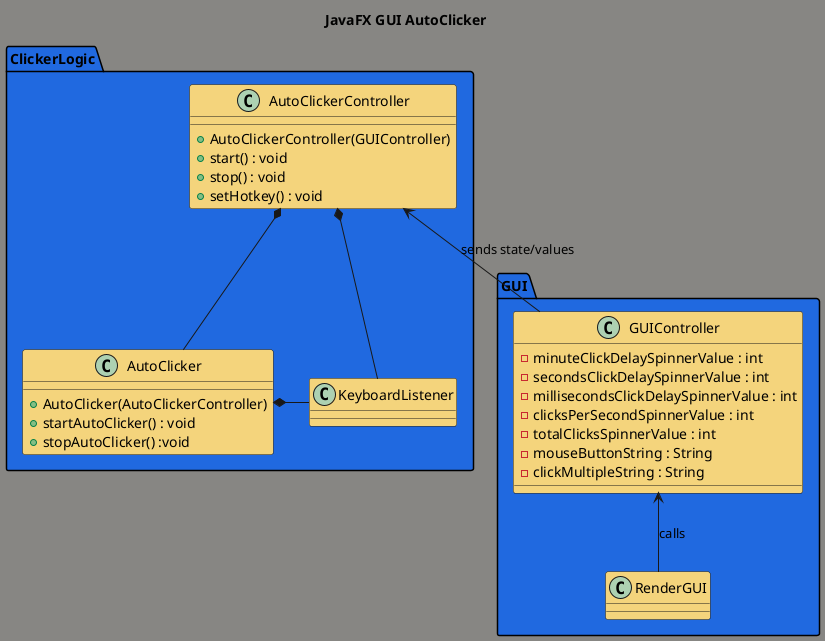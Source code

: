 @startuml
title JavaFX GUI AutoClicker

skinparam backgroundColor #878683

skinparam class {
    BackgroundColor #f4d47c
}

skinparam package {
    BackgroundColor #2069e0
}


package GUI {
    class GUIController {
        - minuteClickDelaySpinnerValue : int
        - secondsClickDelaySpinnerValue : int
        - millisecondsClickDelaySpinnerValue : int
        - clicksPerSecondSpinnerValue : int
        - totalClicksSpinnerValue : int
        - mouseButtonString : String
        - clickMultipleString : String
    }

    class RenderGUI {

    }


}


package ClickerLogic {
    class AutoClickerController {
        + AutoClickerController(GUIController)
        + start() : void
        + stop() : void
        + setHotkey() : void
    }

    class AutoClicker {
        + AutoClicker(AutoClickerController)
        + startAutoClicker() : void
        + stopAutoClicker() :void

    }

    class KeyboardListener {

    }

}

AutoClickerController *-- AutoClicker
AutoClickerController *-- KeyboardListener
AutoClicker *- KeyboardListener

GUIController <-- RenderGUI : calls

AutoClickerController <-- GUIController : sends state/values


@enduml
